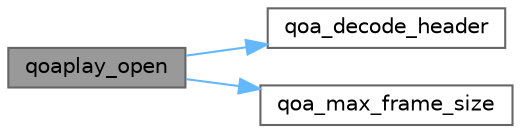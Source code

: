 digraph "qoaplay_open"
{
 // LATEX_PDF_SIZE
  bgcolor="transparent";
  edge [fontname=Helvetica,fontsize=10,labelfontname=Helvetica,labelfontsize=10];
  node [fontname=Helvetica,fontsize=10,shape=box,height=0.2,width=0.4];
  rankdir="LR";
  Node1 [id="Node000001",label="qoaplay_open",height=0.2,width=0.4,color="gray40", fillcolor="grey60", style="filled", fontcolor="black",tooltip=" "];
  Node1 -> Node2 [id="edge5_Node000001_Node000002",color="steelblue1",style="solid",tooltip=" "];
  Node2 [id="Node000002",label="qoa_decode_header",height=0.2,width=0.4,color="grey40", fillcolor="white", style="filled",URL="$_classes_2lib_2external_2qoa_8h.html#a3e623d05c427eb1ed8b76ca8c36b04f6",tooltip=" "];
  Node1 -> Node3 [id="edge6_Node000001_Node000003",color="steelblue1",style="solid",tooltip=" "];
  Node3 [id="Node000003",label="qoa_max_frame_size",height=0.2,width=0.4,color="grey40", fillcolor="white", style="filled",URL="$_classes_2lib_2external_2qoa_8h.html#a000231eba8a5ce040596c7dbb16a36df",tooltip=" "];
}

